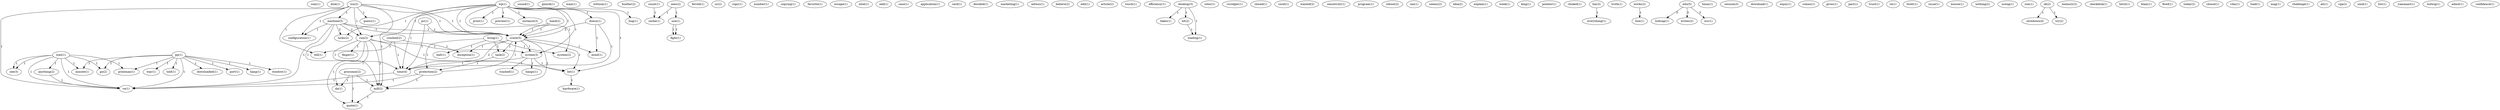 digraph G {
  com [ label="com(1)" ];
  disk [ label="disk(1)" ];
  pp [ label="pp(1)" ];
  downloaded [ label="downloaded(1)" ];
  minute [ label="minute(1)" ];
  port [ label="port(1)" ];
  go [ label="go(2)" ];
  printman [ label="printman(1)" ];
  hang [ label="hang(1)" ];
  window [ label="window(1)" ];
  way [ label="way(1)" ];
  told [ label="told(1)" ];
  ve [ label="ve(1)" ];
  sound [ label="sound(1)" ];
  gimick [ label="gimick(1)" ];
  wam [ label="wam(1)" ];
  wittism [ label="wittism(1)" ];
  bueller [ label="bueller(2)" ];
  count [ label="count(1)" ];
  cache [ label="cache(1)" ];
  ferrell [ label="ferrell(1)" ];
  isn [ label="isn(2)" ];
  machine [ label="machine(3)" ];
  guess [ label="guess(1)" ];
  configuration [ label="configuration(1)" ];
  run [ label="run(2)" ];
  crash [ label="crash(2)" ];
  tell [ label="tell(1)" ];
  mill [ label="mill(2)" ];
  crash [ label="crash(5)" ];
  uc [ label="uc(2)" ];
  copy [ label="copy(1)" ];
  number [ label="number(1)" ];
  copying [ label="copying(1)" ];
  favorite [ label="favorite(1)" ];
  wp [ label="wp(1)" ];
  system [ label="system(2)" ];
  bug [ label="bug(1)" ];
  locks [ label="locks(2)" ];
  print [ label="print(1)" ];
  screen [ label="screen(3)" ];
  preview [ label="preview(1)" ];
  bit [ label="bit(1)" ];
  instance [ label="instance(3)" ];
  doesn [ label="doesn(1)" ];
  time [ label="time(4)" ];
  escape [ label="escape(1)" ];
  intel [ label="intel(1)" ];
  add [ label="add(1)" ];
  case [ label="case(1)" ];
  wait [ label="wait(1)" ];
  anything [ label="anything(2)" ];
  see [ label="see(3)" ];
  application [ label="application(1)" ];
  card [ label="card(1)" ];
  decided [ label="decided(1)" ];
  use [ label="use(1)" ];
  fight [ label="fight(1)" ];
  marketing [ label="marketing(1)" ];
  adress [ label="adress(1)" ];
  bring [ label="bring(1)" ];
  task [ label="task(2)" ];
  protection [ label="protection(2)" ];
  halt [ label="halt(1)" ];
  believe [ label="believe(2)" ];
  edit [ label="edit(1)" ];
  article [ label="article(2)" ];
  touch [ label="touch(1)" ];
  efficiency [ label="efficiency(1)" ];
  desktop [ label="desktop(3)" ];
  takes [ label="takes(1)" ];
  lot [ label="lot(2)" ];
  loading [ label="loading(1)" ];
  color [ label="color(1)" ];
  rsrodger [ label="rsrodger(1)" ];
  closed [ label="closed(1)" ];
  corel [ label="corel(1)" ];
  wanted [ label="wanted(2)" ];
  sensitivity [ label="sensitivity(1)" ];
  program [ label="program(1)" ];
  reboot [ label="reboot(2)" ];
  ran [ label="ran(1)" ];
  seems [ label="seems(2)" ];
  idea [ label="idea(2)" ];
  explain [ label="explain(1)" ];
  week [ label="week(1)" ];
  king [ label="king(1)" ];
  pointer [ label="pointer(1)" ];
  clicked [ label="clicked(1)" ];
  hm [ label="hm(3)" ];
  everything [ label="everything(1)" ];
  finger [ label="finger(1)" ];
  da [ label="da(1)" ];
  quote [ label="quote(1)" ];
  hand [ label="hand(2)" ];
  truth [ label="truth(1)" ];
  works [ label="works(2)" ];
  box [ label="box(1)" ];
  exception [ label="exception(1)" ];
  mind [ label="mind(1)" ];
  edu [ label="edu(5)" ];
  hubcap [ label="hubcap(1)" ];
  writes [ label="writes(2)" ];
  occ [ label="occ(1)" ];
  hmm [ label="hmm(1)" ];
  session [ label="session(3)" ];
  trashed [ label="trashed(1)" ];
  hangs [ label="hangs(1)" ];
  hardware [ label="hardware(1)" ];
  crashed [ label="crashed(2)" ];
  download [ label="download(1)" ];
  enjoy [ label="enjoy(1)" ];
  comes [ label="comes(1)" ];
  gives [ label="gives(1)" ];
  part [ label="part(1)" ];
  trust [ label="trust(1)" ];
  sees [ label="sees(2)" ];
  use [ label="use(1)" ];
  re [ label="re(1)" ];
  wait [ label="wait(1)" ];
  brett [ label="brett(1)" ];
  issue [ label="issue(1)" ];
  mouse [ label="mouse(1)" ];
  nothing [ label="nothing(2)" ];
  uceng [ label="uceng(1)" ];
  ism [ label="ism(1)" ];
  ok [ label="ok(2)" ];
  shutdown [ label="shutdown(4)" ];
  try [ label="try(2)" ];
  memory [ label="memory(2)" ];
  checkdisk [ label="checkdisk(1)" ];
  hitch [ label="hitch(1)" ];
  blam [ label="blam(1)" ];
  procomm [ label="procomm(2)" ];
  fired [ label="fired(1)" ];
  today [ label="today(2)" ];
  choice [ label="choice(1)" ];
  vdm [ label="vdm(1)" ];
  load [ label="load(1)" ];
  mag [ label="mag(1)" ];
  challenge [ label="challenge(1)" ];
  alt [ label="alt(1)" ];
  vga [ label="vga(2)" ];
  umd [ label="umd(1)" ];
  pc [ label="pc(1)" ];
  list [ label="list(1)" ];
  yamanari [ label="yamanari(1)" ];
  ludwig [ label="ludwig(1)" ];
  admit [ label="admit(1)" ];
  confidence [ label="confidence(1)" ];
  pp -> downloaded [ label="1" ];
  pp -> minute [ label="1" ];
  pp -> port [ label="1" ];
  pp -> go [ label="1" ];
  pp -> printman [ label="1" ];
  pp -> hang [ label="1" ];
  pp -> window [ label="1" ];
  pp -> way [ label="1" ];
  pp -> told [ label="1" ];
  pp -> ve [ label="1" ];
  count -> cache [ label="1" ];
  isn -> machine [ label="1" ];
  isn -> guess [ label="1" ];
  isn -> configuration [ label="1" ];
  isn -> run [ label="1" ];
  isn -> crash [ label="1" ];
  isn -> tell [ label="1" ];
  isn -> mill [ label="1" ];
  isn -> crash [ label="1" ];
  isn -> ve [ label="1" ];
  wp -> system [ label="1" ];
  wp -> bug [ label="1" ];
  wp -> locks [ label="1" ];
  wp -> run [ label="1" ];
  wp -> crash [ label="1" ];
  wp -> print [ label="1" ];
  wp -> screen [ label="1" ];
  wp -> preview [ label="1" ];
  wp -> bit [ label="1" ];
  wp -> instance [ label="1" ];
  wp -> doesn [ label="1" ];
  wp -> time [ label="1" ];
  wp -> crash [ label="1" ];
  wait -> minute [ label="1" ];
  wait -> go [ label="1" ];
  wait -> printman [ label="1" ];
  wait -> anything [ label="1" ];
  wait -> see [ label="1" ];
  wait -> ve [ label="1" ];
  use -> fight [ label="1" ];
  bring -> system [ label="1" ];
  bring -> task [ label="1" ];
  bring -> protection [ label="1" ];
  bring -> halt [ label="1" ];
  machine -> configuration [ label="1" ];
  machine -> locks [ label="2" ];
  machine -> run [ label="1" ];
  machine -> crash [ label="1" ];
  machine -> mill [ label="1" ];
  machine -> crash [ label="1" ];
  machine -> ve [ label="1" ];
  desktop -> takes [ label="1" ];
  desktop -> lot [ label="1" ];
  desktop -> loading [ label="1" ];
  hm -> everything [ label="1" ];
  run -> screen [ label="1" ];
  run -> bit [ label="1" ];
  run -> finger [ label="1" ];
  run -> da [ label="1" ];
  run -> mill [ label="2" ];
  run -> time [ label="1" ];
  run -> quote [ label="1" ];
  hand -> crash [ label="1" ];
  hand -> crash [ label="1" ];
  works -> box [ label="1" ];
  crash -> task [ label="1" ];
  crash -> screen [ label="1" ];
  crash -> bit [ label="1" ];
  crash -> mill [ label="2" ];
  crash -> exception [ label="1" ];
  crash -> mind [ label="1" ];
  crash -> time [ label="2" ];
  task -> protection [ label="1" ];
  edu -> hubcap [ label="3" ];
  edu -> writes [ label="3" ];
  edu -> occ [ label="3" ];
  screen -> bit [ label="1" ];
  screen -> trashed [ label="1" ];
  screen -> hangs [ label="1" ];
  screen -> time [ label="1" ];
  bit -> hardware [ label="1" ];
  crashed -> tell [ label="1" ];
  crashed -> exception [ label="1" ];
  crashed -> time [ label="1" ];
  anything -> ve [ label="1" ];
  protection -> mill [ label="1" ];
  protection -> crash [ label="1" ];
  protection -> ve [ label="1" ];
  sees -> use [ label="1" ];
  sees -> cache [ label="1" ];
  wait -> see [ label="1" ];
  wait -> ve [ label="1" ];
  ok -> shutdown [ label="1" ];
  ok -> try [ label="1" ];
  use -> fight [ label="1" ];
  procomm -> da [ label="1" ];
  procomm -> mill [ label="1" ];
  procomm -> quote [ label="1" ];
  mill -> quote [ label="1" ];
  doesn -> mind [ label="1" ];
  doesn -> time [ label="1" ];
  doesn -> crash [ label="2" ];
  pc -> time [ label="1" ];
  pc -> crash [ label="1" ];
  time -> ve [ label="1" ];
  lot -> loading [ label="1" ];
}
